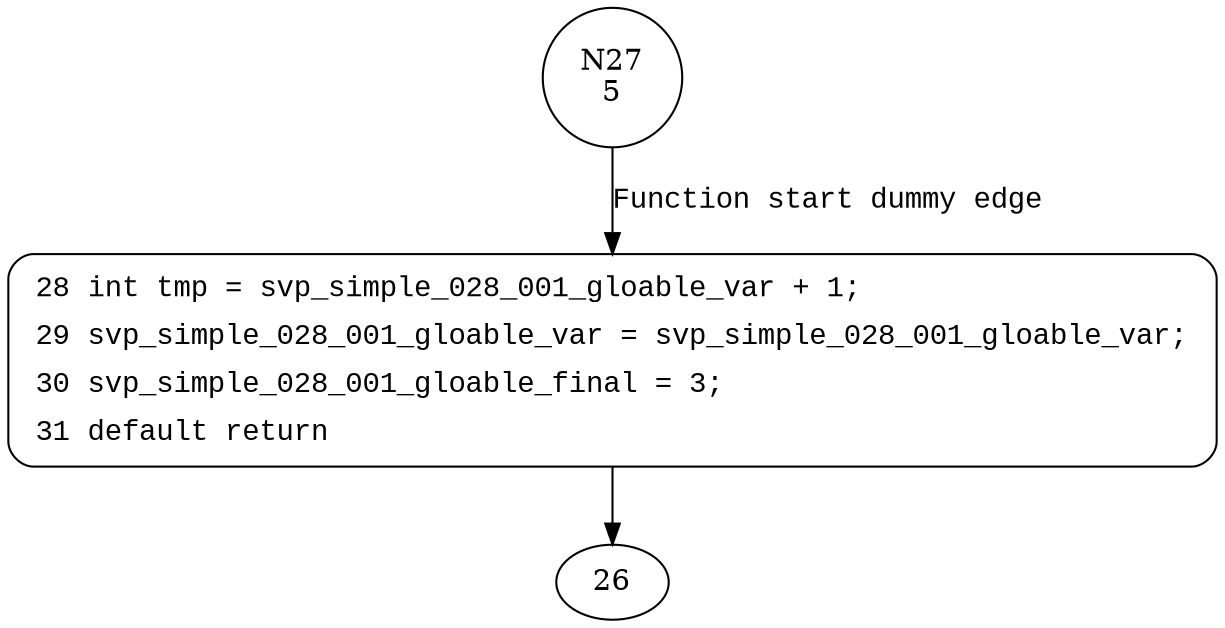 digraph svp_simple_028_001_isr_3 {
27 [shape="circle" label="N27\n5"]
28 [shape="circle" label="N28\n4"]
28 [style="filled,bold" penwidth="1" fillcolor="white" fontname="Courier New" shape="Mrecord" label=<<table border="0" cellborder="0" cellpadding="3" bgcolor="white"><tr><td align="right">28</td><td align="left">int tmp = svp_simple_028_001_gloable_var + 1;</td></tr><tr><td align="right">29</td><td align="left">svp_simple_028_001_gloable_var = svp_simple_028_001_gloable_var;</td></tr><tr><td align="right">30</td><td align="left">svp_simple_028_001_gloable_final = 3;</td></tr><tr><td align="right">31</td><td align="left">default return</td></tr></table>>]
28 -> 26[label=""]
27 -> 28 [label="Function start dummy edge" fontname="Courier New"]
}